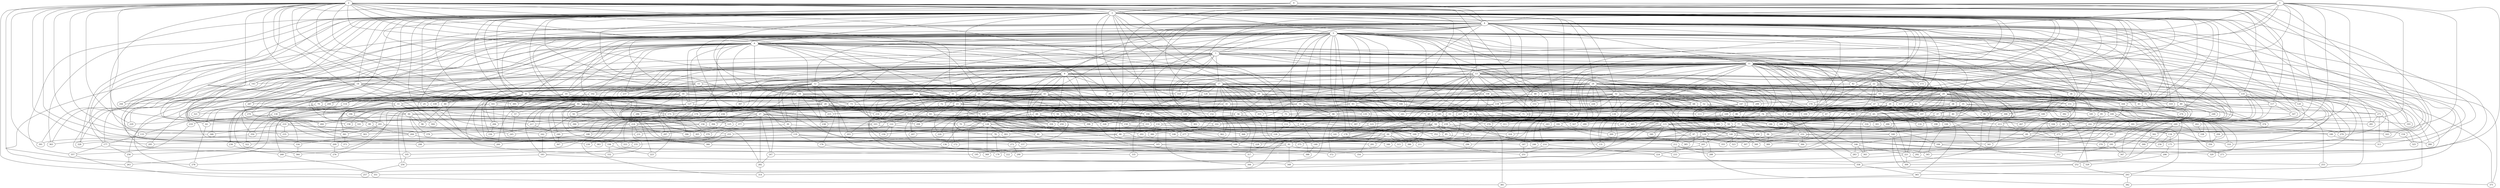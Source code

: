 strict graph "barabasi_albert_graph(400,3)" {
0;
1;
2;
3;
4;
5;
6;
7;
8;
9;
10;
11;
12;
13;
14;
15;
16;
17;
18;
19;
20;
21;
22;
23;
24;
25;
26;
27;
28;
29;
30;
31;
32;
33;
34;
35;
36;
37;
38;
39;
40;
41;
42;
43;
44;
45;
46;
47;
48;
49;
50;
51;
52;
53;
54;
55;
56;
57;
58;
59;
60;
61;
62;
63;
64;
65;
66;
67;
68;
69;
70;
71;
72;
73;
74;
75;
76;
77;
78;
79;
80;
81;
82;
83;
84;
85;
86;
87;
88;
89;
90;
91;
92;
93;
94;
95;
96;
97;
98;
99;
100;
101;
102;
103;
104;
105;
106;
107;
108;
109;
110;
111;
112;
113;
114;
115;
116;
117;
118;
119;
120;
121;
122;
123;
124;
125;
126;
127;
128;
129;
130;
131;
132;
133;
134;
135;
136;
137;
138;
139;
140;
141;
142;
143;
144;
145;
146;
147;
148;
149;
150;
151;
152;
153;
154;
155;
156;
157;
158;
159;
160;
161;
162;
163;
164;
165;
166;
167;
168;
169;
170;
171;
172;
173;
174;
175;
176;
177;
178;
179;
180;
181;
182;
183;
184;
185;
186;
187;
188;
189;
190;
191;
192;
193;
194;
195;
196;
197;
198;
199;
200;
201;
202;
203;
204;
205;
206;
207;
208;
209;
210;
211;
212;
213;
214;
215;
216;
217;
218;
219;
220;
221;
222;
223;
224;
225;
226;
227;
228;
229;
230;
231;
232;
233;
234;
235;
236;
237;
238;
239;
240;
241;
242;
243;
244;
245;
246;
247;
248;
249;
250;
251;
252;
253;
254;
255;
256;
257;
258;
259;
260;
261;
262;
263;
264;
265;
266;
267;
268;
269;
270;
271;
272;
273;
274;
275;
276;
277;
278;
279;
280;
281;
282;
283;
284;
285;
286;
287;
288;
289;
290;
291;
292;
293;
294;
295;
296;
297;
298;
299;
300;
301;
302;
303;
304;
305;
306;
307;
308;
309;
310;
311;
312;
313;
314;
315;
316;
317;
318;
319;
320;
321;
322;
323;
324;
325;
326;
327;
328;
329;
330;
331;
332;
333;
334;
335;
336;
337;
338;
339;
340;
341;
342;
343;
344;
345;
346;
347;
348;
349;
350;
351;
352;
353;
354;
355;
356;
357;
358;
359;
360;
361;
362;
363;
364;
365;
366;
367;
368;
369;
370;
371;
372;
373;
374;
375;
376;
377;
378;
379;
380;
381;
382;
383;
384;
385;
386;
387;
388;
389;
390;
391;
392;
393;
394;
395;
396;
397;
398;
399;
0 -- 193  [is_available=True, prob="0.637043552621"];
0 -- 3  [is_available=True, prob="0.620232517893"];
0 -- 4  [is_available=True, prob="0.97216058716"];
0 -- 111  [is_available=True, prob="0.414771908234"];
0 -- 244  [is_available=True, prob="0.434048444894"];
0 -- 117  [is_available=True, prob="0.209521007"];
1 -- 3  [is_available=True, prob="0.198641254469"];
1 -- 292  [is_available=True, prob="0.253811414729"];
1 -- 262  [is_available=True, prob="1.0"];
1 -- 71  [is_available=True, prob="1.0"];
1 -- 104  [is_available=True, prob="0.626425831152"];
1 -- 138  [is_available=True, prob="0.0765341046645"];
1 -- 13  [is_available=True, prob="0.639820486758"];
1 -- 142  [is_available=True, prob="0.271637389114"];
1 -- 80  [is_available=True, prob="0.966939598737"];
1 -- 242  [is_available=True, prob="1.0"];
1 -- 147  [is_available=True, prob="1.0"];
1 -- 334  [is_available=True, prob="0.619455030482"];
1 -- 250  [is_available=True, prob="1.0"];
1 -- 91  [is_available=True, prob="0.530956213936"];
1 -- 124  [is_available=True, prob="1.0"];
1 -- 29  [is_available=True, prob="0.432924150558"];
2 -- 257  [is_available=True, prob="1.0"];
2 -- 3  [is_available=True, prob="0.165077748522"];
2 -- 4  [is_available=True, prob="1.0"];
2 -- 5  [is_available=True, prob="0.899830460696"];
2 -- 263  [is_available=True, prob="0.226571993734"];
2 -- 265  [is_available=True, prob="0.902635908128"];
2 -- 12  [is_available=True, prob="0.339408412206"];
2 -- 14  [is_available=True, prob="0.514167570892"];
2 -- 15  [is_available=True, prob="0.343717995378"];
2 -- 21  [is_available=True, prob="0.594193007562"];
2 -- 23  [is_available=True, prob="0.459640915849"];
2 -- 153  [is_available=True, prob="1.0"];
2 -- 154  [is_available=True, prob="0.365707528695"];
2 -- 27  [is_available=True, prob="0.126427337649"];
2 -- 156  [is_available=True, prob="0.810727279543"];
2 -- 158  [is_available=True, prob="0.221081499975"];
2 -- 31  [is_available=True, prob="0.215558779003"];
2 -- 33  [is_available=True, prob="0.671275094502"];
2 -- 295  [is_available=True, prob="0.525609707264"];
2 -- 41  [is_available=True, prob="1.0"];
2 -- 391  [is_available=True, prob="1.0"];
2 -- 44  [is_available=True, prob="0.497031896886"];
2 -- 303  [is_available=True, prob="0.0846755646489"];
2 -- 194  [is_available=True, prob="0.735037948808"];
2 -- 75  [is_available=True, prob="1.0"];
2 -- 209  [is_available=True, prob="0.97921878688"];
2 -- 83  [is_available=True, prob="0.493373084153"];
2 -- 399  [is_available=True, prob="0.894354295373"];
2 -- 348  [is_available=True, prob="1.0"];
2 -- 229  [is_available=True, prob="0.99281777807"];
2 -- 102  [is_available=True, prob="0.78020651049"];
2 -- 235  [is_available=True, prob="0.991378963266"];
2 -- 110  [is_available=True, prob="1.0"];
2 -- 241  [is_available=True, prob="1.0"];
2 -- 120  [is_available=True, prob="1.0"];
3 -- 4  [is_available=True, prob="0.807857359241"];
3 -- 5  [is_available=True, prob="0.428300709633"];
3 -- 6  [is_available=True, prob="0.143843485509"];
3 -- 8  [is_available=True, prob="1.0"];
3 -- 11  [is_available=True, prob="0.659935547356"];
3 -- 13  [is_available=True, prob="0.314655378563"];
3 -- 14  [is_available=True, prob="1.0"];
3 -- 15  [is_available=True, prob="0.217179687434"];
3 -- 152  [is_available=True, prob="0.868505033635"];
3 -- 18  [is_available=True, prob="1.0"];
3 -- 20  [is_available=True, prob="0.595099349893"];
3 -- 22  [is_available=True, prob="0.920312954511"];
3 -- 151  [is_available=True, prob="0.365671479296"];
3 -- 24  [is_available=True, prob="1.0"];
3 -- 260  [is_available=True, prob="1.0"];
3 -- 27  [is_available=True, prob="0.951978271904"];
3 -- 32  [is_available=True, prob="0.598812190986"];
3 -- 34  [is_available=True, prob="0.203533292351"];
3 -- 39  [is_available=True, prob="1.0"];
3 -- 42  [is_available=True, prob="0.583978973057"];
3 -- 43  [is_available=True, prob="0.441428233782"];
3 -- 306  [is_available=True, prob="0.411339160225"];
3 -- 177  [is_available=True, prob="0.670595477737"];
3 -- 50  [is_available=True, prob="0.0233787306029"];
3 -- 181  [is_available=True, prob="0.208507374511"];
3 -- 244  [is_available=True, prob="0.723406277533"];
3 -- 187  [is_available=True, prob="0.608517043547"];
3 -- 321  [is_available=True, prob="0.727751605323"];
3 -- 322  [is_available=True, prob="1.0"];
3 -- 195  [is_available=True, prob="0.197182470889"];
3 -- 196  [is_available=True, prob="0.39269725308"];
3 -- 325  [is_available=True, prob="0.214126416132"];
3 -- 71  [is_available=True, prob="0.848751239022"];
3 -- 328  [is_available=True, prob="1.0"];
3 -- 74  [is_available=True, prob="1.0"];
3 -- 76  [is_available=True, prob="1.0"];
3 -- 337  [is_available=True, prob="0.87021496339"];
3 -- 210  [is_available=True, prob="0.452868832285"];
3 -- 84  [is_available=True, prob="0.350951789303"];
3 -- 86  [is_available=True, prob="0.727699255588"];
3 -- 271  [is_available=True, prob="0.31973571831"];
3 -- 395  [is_available=True, prob="0.615463297106"];
3 -- 95  [is_available=True, prob="0.448454683317"];
3 -- 357  [is_available=True, prob="0.844891596411"];
3 -- 362  [is_available=True, prob="0.524257542814"];
3 -- 363  [is_available=True, prob="0.412774537323"];
3 -- 364  [is_available=True, prob="0.73746292331"];
3 -- 366  [is_available=True, prob="0.422170383775"];
3 -- 370  [is_available=True, prob="0.369549363066"];
3 -- 116  [is_available=True, prob="0.828541283922"];
3 -- 119  [is_available=True, prob="0.211923738124"];
3 -- 121  [is_available=True, prob="0.514171152647"];
3 -- 170  [is_available=True, prob="1.0"];
3 -- 126  [is_available=True, prob="0.910807799643"];
4 -- 5  [is_available=True, prob="0.577190998976"];
4 -- 6  [is_available=True, prob="1.0"];
4 -- 7  [is_available=True, prob="0.243329993931"];
4 -- 8  [is_available=True, prob="0.575761403114"];
4 -- 9  [is_available=True, prob="0.361795567854"];
4 -- 11  [is_available=True, prob="0.92040814877"];
4 -- 12  [is_available=True, prob="0.461991859683"];
4 -- 269  [is_available=True, prob="0.548397999451"];
4 -- 143  [is_available=True, prob="0.713166535264"];
4 -- 273  [is_available=True, prob="0.759415118191"];
4 -- 148  [is_available=True, prob="0.940510504595"];
4 -- 22  [is_available=True, prob="0.229140780072"];
4 -- 162  [is_available=True, prob="0.772911503206"];
4 -- 163  [is_available=True, prob="0.644203465865"];
4 -- 164  [is_available=True, prob="0.248872555955"];
4 -- 37  [is_available=True, prob="0.398106291913"];
4 -- 38  [is_available=True, prob="1.0"];
4 -- 305  [is_available=True, prob="0.604548412348"];
4 -- 42  [is_available=True, prob="0.474548825655"];
4 -- 43  [is_available=True, prob="0.898309529339"];
4 -- 173  [is_available=True, prob="0.774490132275"];
4 -- 48  [is_available=True, prob="0.928414542172"];
4 -- 264  [is_available=True, prob="1.0"];
4 -- 306  [is_available=True, prob="0.884565512083"];
4 -- 55  [is_available=True, prob="0.664677662084"];
4 -- 313  [is_available=True, prob="0.419193221803"];
4 -- 63  [is_available=True, prob="0.929237758413"];
4 -- 64  [is_available=True, prob="0.739916474418"];
4 -- 324  [is_available=True, prob="0.245827431965"];
4 -- 76  [is_available=True, prob="0.505447874222"];
4 -- 77  [is_available=True, prob="0.48919321505"];
4 -- 81  [is_available=True, prob="1.0"];
4 -- 82  [is_available=True, prob="0.392376467406"];
4 -- 89  [is_available=True, prob="0.666266201664"];
4 -- 93  [is_available=True, prob="1.0"];
4 -- 108  [is_available=True, prob="0.841921874361"];
4 -- 210  [is_available=True, prob="0.478931101881"];
4 -- 113  [is_available=True, prob="0.579741794765"];
4 -- 247  [is_available=True, prob="0.818495629349"];
4 -- 120  [is_available=True, prob="1.0"];
4 -- 319  [is_available=True, prob="0.247253745595"];
5 -- 133  [is_available=True, prob="0.613643050806"];
5 -- 6  [is_available=True, prob="0.581001507383"];
5 -- 7  [is_available=True, prob="0.297472709838"];
5 -- 137  [is_available=True, prob="1.0"];
5 -- 10  [is_available=True, prob="0.369483118139"];
5 -- 397  [is_available=True, prob="0.190550850835"];
5 -- 270  [is_available=True, prob="0.51605898812"];
5 -- 143  [is_available=True, prob="0.166051073201"];
5 -- 16  [is_available=True, prob="1.0"];
5 -- 274  [is_available=True, prob="0.79649891612"];
5 -- 19  [is_available=True, prob="1.0"];
5 -- 20  [is_available=True, prob="1.0"];
5 -- 278  [is_available=True, prob="1.0"];
5 -- 280  [is_available=True, prob="1.0"];
5 -- 26  [is_available=True, prob="0.703901008265"];
5 -- 218  [is_available=True, prob="0.942357278855"];
5 -- 287  [is_available=True, prob="0.639241369309"];
5 -- 36  [is_available=True, prob="0.671613147096"];
5 -- 391  [is_available=True, prob="0.598673689082"];
5 -- 45  [is_available=True, prob="1.0"];
5 -- 178  [is_available=True, prob="1.0"];
5 -- 51  [is_available=True, prob="0.103444833577"];
5 -- 52  [is_available=True, prob="0.444381489822"];
5 -- 58  [is_available=True, prob="0.439168718236"];
5 -- 323  [is_available=True, prob="1.0"];
5 -- 69  [is_available=True, prob="0.103827576113"];
5 -- 328  [is_available=True, prob="1.0"];
5 -- 73  [is_available=True, prob="1.0"];
5 -- 74  [is_available=True, prob="0.489298146226"];
5 -- 85  [is_available=True, prob="0.321622472293"];
5 -- 90  [is_available=True, prob="0.272674718085"];
5 -- 347  [is_available=True, prob="0.20452527441"];
5 -- 98  [is_available=True, prob="1.0"];
5 -- 229  [is_available=True, prob="1.0"];
5 -- 358  [is_available=True, prob="0.88904506641"];
5 -- 359  [is_available=True, prob="0.742211677703"];
5 -- 360  [is_available=True, prob="0.844190942263"];
5 -- 105  [is_available=True, prob="1.0"];
5 -- 234  [is_available=True, prob="1.0"];
5 -- 363  [is_available=True, prob="0.24029537152"];
5 -- 110  [is_available=True, prob="1.0"];
5 -- 239  [is_available=True, prob="1.0"];
5 -- 241  [is_available=True, prob="1.0"];
5 -- 114  [is_available=True, prob="0.0396534623816"];
5 -- 371  [is_available=True, prob="0.884740568894"];
5 -- 372  [is_available=True, prob="0.189270360505"];
5 -- 117  [is_available=True, prob="0.878312067225"];
5 -- 122  [is_available=True, prob="0.624394578481"];
5 -- 253  [is_available=True, prob="0.716034812287"];
6 -- 7  [is_available=True, prob="0.649694141237"];
6 -- 8  [is_available=True, prob="1.0"];
6 -- 9  [is_available=True, prob="0.579112566133"];
6 -- 10  [is_available=True, prob="0.905082113106"];
6 -- 18  [is_available=True, prob="1.0"];
6 -- 387  [is_available=True, prob="0.24237210643"];
6 -- 174  [is_available=True, prob="1.0"];
6 -- 26  [is_available=True, prob="0.786383986436"];
6 -- 286  [is_available=True, prob="1.0"];
6 -- 39  [is_available=True, prob="0.519204242324"];
6 -- 170  [is_available=True, prob="1.0"];
6 -- 300  [is_available=True, prob="0.348087909279"];
6 -- 46  [is_available=True, prob="1.0"];
6 -- 49  [is_available=True, prob="0.862595277865"];
6 -- 60  [is_available=True, prob="0.146010431019"];
6 -- 62  [is_available=True, prob="1.0"];
6 -- 192  [is_available=True, prob="0.514484865978"];
6 -- 66  [is_available=True, prob="0.352132272938"];
6 -- 203  [is_available=True, prob="1.0"];
6 -- 339  [is_available=True, prob="0.314742085719"];
6 -- 84  [is_available=True, prob="0.255528603647"];
6 -- 219  [is_available=True, prob="0.0769398719751"];
6 -- 92  [is_available=True, prob="0.492822121703"];
6 -- 361  [is_available=True, prob="0.919075106506"];
6 -- 237  [is_available=True, prob="1.0"];
6 -- 376  [is_available=True, prob="0.636883904495"];
6 -- 42  [is_available=True, prob="0.382861645307"];
6 -- 127  [is_available=True, prob="0.415458638147"];
7 -- 9  [is_available=True, prob="0.361718386023"];
7 -- 10  [is_available=True, prob="0.825456201871"];
7 -- 11  [is_available=True, prob="0.218798322151"];
7 -- 12  [is_available=True, prob="0.118598811648"];
7 -- 17  [is_available=True, prob="0.567422064433"];
7 -- 19  [is_available=True, prob="0.828286438811"];
7 -- 32  [is_available=True, prob="0.538023765938"];
7 -- 167  [is_available=True, prob="0.443926381939"];
7 -- 48  [is_available=True, prob="1.0"];
7 -- 55  [is_available=True, prob="1.0"];
7 -- 61  [is_available=True, prob="1.0"];
7 -- 67  [is_available=True, prob="0.179472022862"];
7 -- 69  [is_available=True, prob="1.0"];
7 -- 333  [is_available=True, prob="0.0713203896514"];
7 -- 79  [is_available=True, prob="0.201584598163"];
7 -- 351  [is_available=True, prob="0.520712085654"];
7 -- 368  [is_available=True, prob="1.0"];
7 -- 242  [is_available=True, prob="0.248437295685"];
7 -- 377  [is_available=True, prob="0.789417793796"];
8 -- 289  [is_available=True, prob="0.323851684245"];
8 -- 168  [is_available=True, prob="0.260432528506"];
8 -- 73  [is_available=True, prob="0.78636225514"];
8 -- 339  [is_available=True, prob="0.647702957973"];
8 -- 114  [is_available=True, prob="0.513113950889"];
8 -- 99  [is_available=True, prob="0.299920155974"];
8 -- 276  [is_available=True, prob="0.334250790096"];
8 -- 60  [is_available=True, prob="1.0"];
8 -- 94  [is_available=True, prob="0.120747168821"];
9 -- 107  [is_available=True, prob="0.0222658121159"];
9 -- 49  [is_available=True, prob="0.752118716194"];
9 -- 326  [is_available=True, prob="0.0262983953207"];
9 -- 43  [is_available=True, prob="1.0"];
9 -- 172  [is_available=True, prob="0.250744468828"];
9 -- 143  [is_available=True, prob="0.87573393419"];
9 -- 304  [is_available=True, prob="0.356946053194"];
9 -- 17  [is_available=True, prob="0.256527363928"];
9 -- 146  [is_available=True, prob="0.244892412736"];
9 -- 121  [is_available=True, prob="1.0"];
9 -- 21  [is_available=True, prob="0.719959119799"];
9 -- 203  [is_available=True, prob="0.903980907586"];
9 -- 23  [is_available=True, prob="0.0864059874203"];
9 -- 56  [is_available=True, prob="0.841948738935"];
9 -- 68  [is_available=True, prob="0.768183511556"];
9 -- 228  [is_available=True, prob="0.0593326913877"];
9 -- 359  [is_available=True, prob="0.286489538294"];
9 -- 248  [is_available=True, prob="0.101002432929"];
10 -- 322  [is_available=True, prob="1.0"];
10 -- 166  [is_available=True, prob="0.0643566746723"];
10 -- 284  [is_available=True, prob="0.711090656486"];
10 -- 79  [is_available=True, prob="0.927748123625"];
10 -- 28  [is_available=True, prob="0.847832561453"];
11 -- 256  [is_available=True, prob="0.962001978946"];
11 -- 266  [is_available=True, prob="1.0"];
11 -- 139  [is_available=True, prob="1.0"];
11 -- 13  [is_available=True, prob="0.976020638654"];
11 -- 14  [is_available=True, prob="0.939818239516"];
11 -- 15  [is_available=True, prob="1.0"];
11 -- 16  [is_available=True, prob="0.903575549786"];
11 -- 145  [is_available=True, prob="1.0"];
11 -- 286  [is_available=True, prob="0.532441360152"];
11 -- 131  [is_available=True, prob="0.487783760625"];
11 -- 20  [is_available=True, prob="1.0"];
11 -- 22  [is_available=True, prob="0.513903399647"];
11 -- 279  [is_available=True, prob="0.696472095731"];
11 -- 24  [is_available=True, prob="1.0"];
11 -- 281  [is_available=True, prob="0.904293731624"];
11 -- 283  [is_available=True, prob="1.0"];
11 -- 29  [is_available=True, prob="0.205028351803"];
11 -- 30  [is_available=True, prob="1.0"];
11 -- 31  [is_available=True, prob="0.75104871215"];
11 -- 161  [is_available=True, prob="0.60435496147"];
11 -- 191  [is_available=True, prob="1.0"];
11 -- 36  [is_available=True, prob="0.296792637602"];
11 -- 38  [is_available=True, prob="0.0365865216683"];
11 -- 173  [is_available=True, prob="0.225154337465"];
11 -- 50  [is_available=True, prob="0.405386408959"];
11 -- 307  [is_available=True, prob="0.636110602603"];
11 -- 180  [is_available=True, prob="0.654534615391"];
11 -- 53  [is_available=True, prob="0.542683036159"];
11 -- 182  [is_available=True, prob="1.0"];
11 -- 185  [is_available=True, prob="0.159053461853"];
11 -- 58  [is_available=True, prob="1.0"];
11 -- 315  [is_available=True, prob="0.388625465401"];
11 -- 61  [is_available=True, prob="1.0"];
11 -- 63  [is_available=True, prob="0.223592672698"];
11 -- 192  [is_available=True, prob="0.41687215244"];
11 -- 193  [is_available=True, prob="0.301155476375"];
11 -- 199  [is_available=True, prob="0.797884550051"];
11 -- 200  [is_available=True, prob="0.285360408831"];
11 -- 212  [is_available=True, prob="0.654865893654"];
11 -- 301  [is_available=True, prob="0.8609844797"];
11 -- 214  [is_available=True, prob="0.32823777081"];
11 -- 343  [is_available=True, prob="1.0"];
11 -- 89  [is_available=True, prob="0.589380754883"];
11 -- 280  [is_available=True, prob="0.692834455276"];
11 -- 223  [is_available=True, prob="0.813265542432"];
11 -- 227  [is_available=True, prob="0.506929280549"];
11 -- 294  [is_available=True, prob="0.539313935655"];
11 -- 103  [is_available=True, prob="0.240833099225"];
11 -- 231  [is_available=True, prob="1.0"];
11 -- 109  [is_available=True, prob="0.453989483002"];
11 -- 110  [is_available=True, prob="1.0"];
11 -- 189  [is_available=True, prob="0.0079514266006"];
11 -- 112  [is_available=True, prob="0.130843636773"];
11 -- 319  [is_available=True, prob="1.0"];
11 -- 371  [is_available=True, prob="0.839684618165"];
11 -- 246  [is_available=True, prob="1.0"];
11 -- 123  [is_available=True, prob="0.107218047306"];
12 -- 133  [is_available=True, prob="0.181486695211"];
12 -- 393  [is_available=True, prob="1.0"];
12 -- 396  [is_available=True, prob="0.344765839082"];
12 -- 147  [is_available=True, prob="0.577911144111"];
12 -- 29  [is_available=True, prob="1.0"];
12 -- 30  [is_available=True, prob="0.997982870795"];
12 -- 31  [is_available=True, prob="0.323951820342"];
12 -- 160  [is_available=True, prob="0.438825460824"];
12 -- 33  [is_available=True, prob="0.0992353206557"];
12 -- 348  [is_available=True, prob="0.822329904633"];
12 -- 49  [is_available=True, prob="0.026773824602"];
12 -- 52  [is_available=True, prob="0.0703765656431"];
12 -- 190  [is_available=True, prob="1.0"];
12 -- 199  [is_available=True, prob="0.98025682547"];
12 -- 76  [is_available=True, prob="1.0"];
12 -- 334  [is_available=True, prob="0.451443323754"];
12 -- 208  [is_available=True, prob="0.725612868558"];
12 -- 215  [is_available=True, prob="0.341279425249"];
12 -- 92  [is_available=True, prob="1.0"];
12 -- 222  [is_available=True, prob="0.239105815796"];
12 -- 223  [is_available=True, prob="0.33003150104"];
12 -- 99  [is_available=True, prob="0.67430845053"];
12 -- 239  [is_available=True, prob="0.104987917058"];
12 -- 62  [is_available=True, prob="0.120076074015"];
12 -- 379  [is_available=True, prob="0.708117472831"];
13 -- 137  [is_available=True, prob="0.883003418679"];
13 -- 141  [is_available=True, prob="0.551267106387"];
13 -- 145  [is_available=True, prob="0.494656352353"];
13 -- 148  [is_available=True, prob="0.549897435099"];
13 -- 149  [is_available=True, prob="1.0"];
13 -- 24  [is_available=True, prob="0.641115978271"];
13 -- 35  [is_available=True, prob="1.0"];
13 -- 166  [is_available=True, prob="0.682261975995"];
13 -- 169  [is_available=True, prob="0.202733107863"];
13 -- 300  [is_available=True, prob="0.67684772915"];
13 -- 173  [is_available=True, prob="1.0"];
13 -- 185  [is_available=True, prob="0.920215409271"];
13 -- 186  [is_available=True, prob="0.309340983904"];
13 -- 59  [is_available=True, prob="0.534930351831"];
13 -- 60  [is_available=True, prob="0.786870592933"];
13 -- 318  [is_available=True, prob="0.137328460303"];
13 -- 88  [is_available=True, prob="0.988669160371"];
13 -- 101  [is_available=True, prob="1.0"];
13 -- 17  [is_available=True, prob="0.336716056292"];
13 -- 113  [is_available=True, prob="0.643621868788"];
13 -- 127  [is_available=True, prob="0.670825528836"];
14 -- 295  [is_available=True, prob="0.0850978730578"];
14 -- 298  [is_available=True, prob="1.0"];
14 -- 44  [is_available=True, prob="0.377235369845"];
14 -- 270  [is_available=True, prob="0.447186246914"];
14 -- 16  [is_available=True, prob="0.842041781306"];
14 -- 25  [is_available=True, prob="0.14191414933"];
14 -- 318  [is_available=True, prob="0.214856980813"];
14 -- 287  [is_available=True, prob="1.0"];
15 -- 321  [is_available=True, prob="0.508495301622"];
15 -- 296  [is_available=True, prob="0.00623435849221"];
15 -- 108  [is_available=True, prob="1.0"];
15 -- 237  [is_available=True, prob="0.438628244593"];
15 -- 56  [is_available=True, prob="1.0"];
16 -- 33  [is_available=True, prob="1.0"];
16 -- 130  [is_available=True, prob="0.72831820216"];
16 -- 68  [is_available=True, prob="0.918153722467"];
16 -- 324  [is_available=True, prob="0.722355061452"];
16 -- 297  [is_available=True, prob="0.373418144887"];
16 -- 394  [is_available=True, prob="0.967692063059"];
16 -- 44  [is_available=True, prob="0.762499877409"];
16 -- 373  [is_available=True, prob="1.0"];
16 -- 54  [is_available=True, prob="0.62554795951"];
16 -- 88  [is_available=True, prob="0.440262308824"];
16 -- 57  [is_available=True, prob="0.595806098411"];
16 -- 315  [is_available=True, prob="0.569276011097"];
16 -- 127  [is_available=True, prob="0.364038727387"];
17 -- 388  [is_available=True, prob="0.476861005089"];
17 -- 18  [is_available=True, prob="0.219310515631"];
17 -- 19  [is_available=True, prob="0.301097554366"];
17 -- 21  [is_available=True, prob="0.264535920681"];
17 -- 152  [is_available=True, prob="0.251591103124"];
17 -- 155  [is_available=True, prob="0.16097476723"];
17 -- 32  [is_available=True, prob="0.329499111121"];
17 -- 34  [is_available=True, prob="1.0"];
17 -- 283  [is_available=True, prob="1.0"];
17 -- 168  [is_available=True, prob="0.7644655842"];
17 -- 41  [is_available=True, prob="0.334499646814"];
17 -- 45  [is_available=True, prob="0.170813908893"];
17 -- 46  [is_available=True, prob="1.0"];
17 -- 52  [is_available=True, prob="1.0"];
17 -- 181  [is_available=True, prob="0.752590911921"];
17 -- 316  [is_available=True, prob="1.0"];
17 -- 317  [is_available=True, prob="0.0235774789078"];
17 -- 318  [is_available=True, prob="0.97623748647"];
17 -- 192  [is_available=True, prob="0.69700952713"];
17 -- 65  [is_available=True, prob="1.0"];
17 -- 354  [is_available=True, prob="0.304333401619"];
17 -- 207  [is_available=True, prob="0.053740145118"];
17 -- 336  [is_available=True, prob="0.497849675942"];
17 -- 353  [is_available=True, prob="1.0"];
17 -- 98  [is_available=True, prob="0.0809249694551"];
17 -- 355  [is_available=True, prob="1.0"];
17 -- 236  [is_available=True, prob="0.928333614856"];
17 -- 114  [is_available=True, prob="0.163080154471"];
17 -- 375  [is_available=True, prob="0.348191082552"];
17 -- 121  [is_available=True, prob="0.56037898837"];
17 -- 124  [is_available=True, prob="0.290129508695"];
18 -- 73  [is_available=True, prob="0.0150018437271"];
18 -- 330  [is_available=True, prob="0.500711496097"];
18 -- 395  [is_available=True, prob="0.658270919318"];
18 -- 238  [is_available=True, prob="0.787950311186"];
18 -- 119  [is_available=True, prob="1.0"];
18 -- 25  [is_available=True, prob="1.0"];
18 -- 28  [is_available=True, prob="0.514979144073"];
18 -- 190  [is_available=True, prob="0.856259009153"];
19 -- 83  [is_available=True, prob="0.71798039648"];
19 -- 299  [is_available=True, prob="1.0"];
19 -- 260  [is_available=True, prob="0.206501378986"];
19 -- 70  [is_available=True, prob="1.0"];
19 -- 169  [is_available=True, prob="0.0370033408819"];
19 -- 171  [is_available=True, prob="0.455390586876"];
19 -- 238  [is_available=True, prob="0.658446410147"];
19 -- 51  [is_available=True, prob="0.540577826467"];
19 -- 150  [is_available=True, prob="0.624616689154"];
19 -- 23  [is_available=True, prob="0.752010158625"];
19 -- 57  [is_available=True, prob="0.434748862881"];
19 -- 255  [is_available=True, prob="0.772122196222"];
19 -- 361  [is_available=True, prob="0.257713945643"];
19 -- 215  [is_available=True, prob="0.218157168533"];
19 -- 165  [is_available=True, prob="0.845392608547"];
20 -- 225  [is_available=True, prob="0.592290631857"];
20 -- 258  [is_available=True, prob="1.0"];
20 -- 102  [is_available=True, prob="1.0"];
20 -- 40  [is_available=True, prob="0.682187715146"];
20 -- 140  [is_available=True, prob="0.891905020803"];
20 -- 333  [is_available=True, prob="1.0"];
20 -- 272  [is_available=True, prob="0.586960690011"];
20 -- 392  [is_available=True, prob="1.0"];
20 -- 107  [is_available=True, prob="0.813174311547"];
20 -- 86  [is_available=True, prob="0.270959988221"];
20 -- 262  [is_available=True, prob="0.254831765367"];
20 -- 249  [is_available=True, prob="0.787228731469"];
20 -- 90  [is_available=True, prob="0.487119110158"];
21 -- 128  [is_available=True, prob="1.0"];
21 -- 161  [is_available=True, prob="0.115943533988"];
21 -- 132  [is_available=True, prob="1.0"];
21 -- 37  [is_available=True, prob="0.396066681979"];
21 -- 72  [is_available=True, prob="0.621484227649"];
21 -- 183  [is_available=True, prob="0.144630724265"];
21 -- 93  [is_available=True, prob="1.0"];
21 -- 222  [is_available=True, prob="0.697249371536"];
21 -- 159  [is_available=True, prob="1.0"];
22 -- 237  [is_available=True, prob="1.0"];
22 -- 35  [is_available=True, prob="0.985671462262"];
22 -- 365  [is_available=True, prob="0.348027625864"];
22 -- 330  [is_available=True, prob="0.848956517063"];
22 -- 387  [is_available=True, prob="1.0"];
22 -- 109  [is_available=True, prob="0.63313991902"];
22 -- 206  [is_available=True, prob="0.681325228777"];
22 -- 47  [is_available=True, prob="0.261707384117"];
22 -- 48  [is_available=True, prob="0.147825219571"];
22 -- 155  [is_available=True, prob="0.939036692792"];
22 -- 85  [is_available=True, prob="1.0"];
22 -- 118  [is_available=True, prob="1.0"];
22 -- 55  [is_available=True, prob="0.238849141608"];
22 -- 95  [is_available=True, prob="0.89658202306"];
22 -- 63  [is_available=True, prob="1.0"];
23 -- 134  [is_available=True, prob="0.374325625801"];
23 -- 138  [is_available=True, prob="1.0"];
23 -- 83  [is_available=True, prob="0.684270045561"];
23 -- 290  [is_available=True, prob="0.695367524471"];
23 -- 277  [is_available=True, prob="0.328982112129"];
23 -- 27  [is_available=True, prob="0.196865023366"];
23 -- 220  [is_available=True, prob="0.773432505053"];
23 -- 394  [is_available=True, prob="0.57615310323"];
24 -- 320  [is_available=True, prob="1.0"];
24 -- 135  [is_available=True, prob="1.0"];
24 -- 147  [is_available=True, prob="0.747821298517"];
24 -- 150  [is_available=True, prob="0.102590978248"];
24 -- 151  [is_available=True, prob="1.0"];
24 -- 25  [is_available=True, prob="0.302115699629"];
24 -- 26  [is_available=True, prob="0.197040011354"];
24 -- 28  [is_available=True, prob="0.709908539763"];
24 -- 285  [is_available=True, prob="0.366114719149"];
24 -- 161  [is_available=True, prob="0.312976622846"];
24 -- 163  [is_available=True, prob="0.574687827092"];
24 -- 36  [is_available=True, prob="0.358501739032"];
24 -- 39  [is_available=True, prob="0.719140463105"];
24 -- 40  [is_available=True, prob="0.280885931141"];
24 -- 299  [is_available=True, prob="1.0"];
24 -- 47  [is_available=True, prob="1.0"];
24 -- 56  [is_available=True, prob="0.293462368222"];
24 -- 61  [is_available=True, prob="0.915730920416"];
24 -- 191  [is_available=True, prob="1.0"];
24 -- 279  [is_available=True, prob="0.778431043629"];
24 -- 67  [is_available=True, prob="1.0"];
24 -- 327  [is_available=True, prob="0.650794696704"];
24 -- 332  [is_available=True, prob="0.958273699213"];
24 -- 78  [is_available=True, prob="0.952409005936"];
24 -- 79  [is_available=True, prob="0.151392230046"];
24 -- 139  [is_available=True, prob="0.899839504836"];
24 -- 87  [is_available=True, prob="0.926732230325"];
24 -- 216  [is_available=True, prob="0.699473538956"];
24 -- 164  [is_available=True, prob="0.635641240426"];
24 -- 93  [is_available=True, prob="0.860298044579"];
24 -- 226  [is_available=True, prob="0.574076612389"];
24 -- 109  [is_available=True, prob="0.173359640134"];
24 -- 243  [is_available=True, prob="0.44068239265"];
24 -- 248  [is_available=True, prob="0.0901611914256"];
24 -- 124  [is_available=True, prob="0.193872278281"];
24 -- 125  [is_available=True, prob="0.465457878918"];
25 -- 390  [is_available=True, prob="0.945368855358"];
26 -- 41  [is_available=True, prob="1.0"];
26 -- 287  [is_available=True, prob="0.297624604374"];
26 -- 376  [is_available=True, prob="0.545187537686"];
26 -- 311  [is_available=True, prob="0.610562810338"];
26 -- 59  [is_available=True, prob="0.988528821941"];
26 -- 197  [is_available=True, prob="1.0"];
27 -- 97  [is_available=True, prob="0.41122787407"];
27 -- 277  [is_available=True, prob="0.835875586905"];
27 -- 101  [is_available=True, prob="0.690633488104"];
27 -- 129  [is_available=True, prob="0.944520294986"];
27 -- 231  [is_available=True, prob="0.745381695297"];
27 -- 77  [is_available=True, prob="1.0"];
27 -- 158  [is_available=True, prob="0.55075558539"];
27 -- 239  [is_available=True, prob="0.203848812203"];
27 -- 112  [is_available=True, prob="0.185896568229"];
27 -- 30  [is_available=True, prob="0.809105945465"];
27 -- 217  [is_available=True, prob="0.0411741459797"];
27 -- 282  [is_available=True, prob="0.996127042557"];
27 -- 156  [is_available=True, prob="0.308663760216"];
27 -- 62  [is_available=True, prob="0.919511575777"];
27 -- 247  [is_available=True, prob="1.0"];
28 -- 160  [is_available=True, prob="0.357848275045"];
28 -- 130  [is_available=True, prob="0.66260740942"];
28 -- 329  [is_available=True, prob="1.0"];
28 -- 176  [is_available=True, prob="0.229502372839"];
28 -- 216  [is_available=True, prob="1.0"];
28 -- 50  [is_available=True, prob="1.0"];
28 -- 57  [is_available=True, prob="0.10376753193"];
28 -- 58  [is_available=True, prob="0.486204648752"];
28 -- 346  [is_available=True, prob="1.0"];
28 -- 254  [is_available=True, prob="1.0"];
29 -- 386  [is_available=True, prob="1.0"];
29 -- 251  [is_available=True, prob="0.291154369875"];
29 -- 100  [is_available=True, prob="0.604089992021"];
29 -- 310  [is_available=True, prob="0.283522597607"];
29 -- 65  [is_available=True, prob="1.0"];
29 -- 72  [is_available=True, prob="0.695980660204"];
29 -- 45  [is_available=True, prob="0.00373973117443"];
29 -- 47  [is_available=True, prob="1.0"];
29 -- 274  [is_available=True, prob="1.0"];
29 -- 54  [is_available=True, prob="1.0"];
29 -- 374  [is_available=True, prob="1.0"];
29 -- 187  [is_available=True, prob="1.0"];
30 -- 78  [is_available=True, prob="0.01971875418"];
30 -- 305  [is_available=True, prob="0.59437100433"];
30 -- 119  [is_available=True, prob="0.240999444807"];
31 -- 256  [is_available=True, prob="0.833854735077"];
31 -- 196  [is_available=True, prob="0.407065787384"];
31 -- 38  [is_available=True, prob="1.0"];
31 -- 170  [is_available=True, prob="0.687935703638"];
31 -- 209  [is_available=True, prob="1.0"];
31 -- 115  [is_available=True, prob="0.26110391517"];
31 -- 216  [is_available=True, prob="0.526732004774"];
31 -- 157  [is_available=True, prob="0.440828031899"];
32 -- 34  [is_available=True, prob="0.664454109417"];
32 -- 68  [is_available=True, prob="0.0552751511867"];
32 -- 40  [is_available=True, prob="0.976475233886"];
32 -- 233  [is_available=True, prob="0.430657208984"];
32 -- 226  [is_available=True, prob="0.832816708345"];
32 -- 271  [is_available=True, prob="1.0"];
32 -- 164  [is_available=True, prob="0.702812821628"];
32 -- 35  [is_available=True, prob="0.434604425334"];
32 -- 53  [is_available=True, prob="1.0"];
32 -- 118  [is_available=True, prob="0.535876216875"];
32 -- 87  [is_available=True, prob="0.824124512962"];
32 -- 153  [is_available=True, prob="0.757237011751"];
32 -- 89  [is_available=True, prob="1.0"];
32 -- 218  [is_available=True, prob="0.664692493151"];
33 -- 96  [is_available=True, prob="0.284872015362"];
33 -- 304  [is_available=True, prob="1.0"];
33 -- 263  [is_available=True, prob="1.0"];
33 -- 204  [is_available=True, prob="0.425710239747"];
33 -- 92  [is_available=True, prob="0.200064334539"];
34 -- 71  [is_available=True, prob="0.560756787504"];
34 -- 74  [is_available=True, prob="0.801218788788"];
34 -- 267  [is_available=True, prob="0.676403949469"];
34 -- 370  [is_available=True, prob="1.0"];
34 -- 131  [is_available=True, prob="0.812007189859"];
34 -- 182  [is_available=True, prob="1.0"];
35 -- 65  [is_available=True, prob="0.536894543362"];
35 -- 37  [is_available=True, prob="0.339774358301"];
35 -- 392  [is_available=True, prob="0.472109298329"];
35 -- 105  [is_available=True, prob="1.0"];
35 -- 106  [is_available=True, prob="0.79251349547"];
35 -- 107  [is_available=True, prob="0.0527885898806"];
35 -- 144  [is_available=True, prob="0.211274717142"];
35 -- 320  [is_available=True, prob="0.714925634161"];
35 -- 330  [is_available=True, prob="1.0"];
36 -- 392  [is_available=True, prob="0.338549216618"];
37 -- 138  [is_available=True, prob="0.83692329454"];
37 -- 154  [is_available=True, prob="0.925422975615"];
37 -- 316  [is_available=True, prob="0.116875725311"];
38 -- 100  [is_available=True, prob="0.418115832326"];
38 -- 197  [is_available=True, prob="0.317954149467"];
38 -- 294  [is_available=True, prob="0.272309570459"];
38 -- 75  [is_available=True, prob="1.0"];
38 -- 300  [is_available=True, prob="1.0"];
38 -- 188  [is_available=True, prob="0.233657660679"];
39 -- 82  [is_available=True, prob="0.360205771277"];
40 -- 198  [is_available=True, prob="1.0"];
40 -- 398  [is_available=True, prob="0.0612869644398"];
40 -- 80  [is_available=True, prob="0.705591686"];
40 -- 186  [is_available=True, prob="0.322392225742"];
41 -- 362  [is_available=True, prob="0.897829083648"];
41 -- 46  [is_available=True, prob="0.465204487039"];
41 -- 215  [is_available=True, prob="0.0919762560332"];
41 -- 152  [is_available=True, prob="0.133876724282"];
42 -- 200  [is_available=True, prob="0.682068919735"];
42 -- 108  [is_available=True, prob="0.722553644727"];
42 -- 337  [is_available=True, prob="0.718586572551"];
42 -- 341  [is_available=True, prob="0.760544570199"];
43 -- 66  [is_available=True, prob="0.54449123237"];
43 -- 72  [is_available=True, prob="0.29984833188"];
43 -- 339  [is_available=True, prob="1.0"];
43 -- 395  [is_available=True, prob="0.221341406924"];
43 -- 140  [is_available=True, prob="0.815401520797"];
43 -- 301  [is_available=True, prob="0.131054115022"];
43 -- 78  [is_available=True, prob="0.148437305927"];
43 -- 368  [is_available=True, prob="0.651002763778"];
43 -- 82  [is_available=True, prob="1.0"];
43 -- 259  [is_available=True, prob="0.295512168396"];
43 -- 174  [is_available=True, prob="0.309301845523"];
43 -- 86  [is_available=True, prob="0.0805629565615"];
43 -- 217  [is_available=True, prob="0.372270235517"];
43 -- 132  [is_available=True, prob="0.635852230661"];
43 -- 156  [is_available=True, prob="0.458180565947"];
43 -- 338  [is_available=True, prob="0.524076018535"];
43 -- 350  [is_available=True, prob="0.499157006154"];
44 -- 240  [is_available=True, prob="0.0937237584787"];
44 -- 139  [is_available=True, prob="0.0174662770181"];
44 -- 196  [is_available=True, prob="1.0"];
44 -- 101  [is_available=True, prob="0.561991109972"];
44 -- 135  [is_available=True, prob="0.958175735935"];
44 -- 136  [is_available=True, prob="0.872958637628"];
44 -- 201  [is_available=True, prob="0.595573936342"];
44 -- 75  [is_available=True, prob="0.00799161256231"];
44 -- 305  [is_available=True, prob="1.0"];
44 -- 367  [is_available=True, prob="0.864180139131"];
44 -- 113  [is_available=True, prob="0.94569914839"];
44 -- 264  [is_available=True, prob="1.0"];
44 -- 171  [is_available=True, prob="1.0"];
44 -- 336  [is_available=True, prob="1.0"];
44 -- 87  [is_available=True, prob="0.919759216877"];
44 -- 327  [is_available=True, prob="0.702953194069"];
44 -- 167  [is_available=True, prob="1.0"];
44 -- 126  [is_available=True, prob="0.549143769002"];
45 -- 347  [is_available=True, prob="1.0"];
46 -- 128  [is_available=True, prob="0.614946312238"];
46 -- 257  [is_available=True, prob="0.618758300657"];
46 -- 258  [is_available=True, prob="0.165258659948"];
46 -- 132  [is_available=True, prob="0.0645750735768"];
46 -- 374  [is_available=True, prob="1.0"];
46 -- 238  [is_available=True, prob="0.653806555068"];
46 -- 144  [is_available=True, prob="0.812208078224"];
46 -- 242  [is_available=True, prob="0.238600439017"];
46 -- 308  [is_available=True, prob="1.0"];
46 -- 214  [is_available=True, prob="0.231187373104"];
46 -- 125  [is_available=True, prob="0.596350609108"];
47 -- 66  [is_available=True, prob="0.0366152561458"];
47 -- 198  [is_available=True, prob="1.0"];
47 -- 70  [is_available=True, prob="0.954296342962"];
47 -- 306  [is_available=True, prob="0.505391054887"];
47 -- 185  [is_available=True, prob="1.0"];
48 -- 51  [is_available=True, prob="0.0501070491417"];
48 -- 116  [is_available=True, prob="0.243385093339"];
48 -- 153  [is_available=True, prob="1.0"];
49 -- 128  [is_available=True, prob="0.0734927574923"];
49 -- 166  [is_available=True, prob="0.145822658395"];
49 -- 268  [is_available=True, prob="0.0843140015479"];
49 -- 151  [is_available=True, prob="0.543177772042"];
49 -- 251  [is_available=True, prob="0.521549726861"];
50 -- 162  [is_available=True, prob="0.475459513936"];
50 -- 366  [is_available=True, prob="0.579958965863"];
51 -- 112  [is_available=True, prob="0.788386351271"];
51 -- 100  [is_available=True, prob="0.451780173627"];
51 -- 234  [is_available=True, prob="0.178351850431"];
51 -- 174  [is_available=True, prob="0.0538612740895"];
51 -- 111  [is_available=True, prob="1.0"];
51 -- 53  [is_available=True, prob="1.0"];
51 -- 123  [is_available=True, prob="0.739330317562"];
51 -- 221  [is_available=True, prob="0.0351123231111"];
51 -- 286  [is_available=True, prob="0.578240761217"];
51 -- 261  [is_available=True, prob="0.494047293774"];
52 -- 268  [is_available=True, prob="0.805390788848"];
52 -- 266  [is_available=True, prob="1.0"];
52 -- 142  [is_available=True, prob="1.0"];
52 -- 281  [is_available=True, prob="0.519960851711"];
52 -- 285  [is_available=True, prob="0.79033176649"];
53 -- 64  [is_available=True, prob="0.204483122265"];
53 -- 123  [is_available=True, prob="0.955236870736"];
53 -- 54  [is_available=True, prob="1.0"];
53 -- 376  [is_available=True, prob="0.872181645713"];
53 -- 59  [is_available=True, prob="1.0"];
54 -- 64  [is_available=True, prob="0.284410102354"];
54 -- 129  [is_available=True, prob="0.270171848064"];
54 -- 232  [is_available=True, prob="0.908953350718"];
54 -- 140  [is_available=True, prob="0.770933267794"];
54 -- 178  [is_available=True, prob="0.0251488236039"];
54 -- 88  [is_available=True, prob="0.399802082254"];
54 -- 91  [is_available=True, prob="0.483605495304"];
54 -- 94  [is_available=True, prob="0.794889650847"];
54 -- 85  [is_available=True, prob="0.985712060771"];
55 -- 104  [is_available=True, prob="1.0"];
56 -- 259  [is_available=True, prob="0.914175712025"];
56 -- 398  [is_available=True, prob="0.767361501257"];
56 -- 317  [is_available=True, prob="0.590228321091"];
56 -- 94  [is_available=True, prob="1.0"];
57 -- 245  [is_available=True, prob="0.623050358409"];
58 -- 99  [is_available=True, prob="0.837326779796"];
58 -- 326  [is_available=True, prob="0.339707799825"];
58 -- 198  [is_available=True, prob="0.173411024378"];
58 -- 70  [is_available=True, prob="0.0314291676426"];
58 -- 397  [is_available=True, prob="0.613988941402"];
58 -- 213  [is_available=True, prob="0.00599364800238"];
59 -- 69  [is_available=True, prob="0.854691762707"];
59 -- 340  [is_available=True, prob="1.0"];
59 -- 250  [is_available=True, prob="1.0"];
59 -- 255  [is_available=True, prob="0.999816437521"];
60 -- 96  [is_available=True, prob="1.0"];
60 -- 194  [is_available=True, prob="0.709230556172"];
61 -- 288  [is_available=True, prob="1.0"];
61 -- 67  [is_available=True, prob="0.679551770077"];
61 -- 356  [is_available=True, prob="0.747801786736"];
61 -- 230  [is_available=True, prob="0.407150698944"];
61 -- 111  [is_available=True, prob="0.967590169017"];
61 -- 310  [is_available=True, prob="0.804866076779"];
61 -- 95  [is_available=True, prob="0.251263736448"];
62 -- 278  [is_available=True, prob="1.0"];
63 -- 299  [is_available=True, prob="0.793666809901"];
63 -- 200  [is_available=True, prob="0.602577772651"];
63 -- 253  [is_available=True, prob="0.161510902494"];
63 -- 337  [is_available=True, prob="0.674718240905"];
63 -- 244  [is_available=True, prob="0.825598927152"];
63 -- 120  [is_available=True, prob="0.404834723823"];
63 -- 377  [is_available=True, prob="0.622006736874"];
63 -- 90  [is_available=True, prob="1.0"];
63 -- 125  [is_available=True, prob="0.820883503211"];
63 -- 319  [is_available=True, prob="0.0088259235606"];
64 -- 386  [is_available=True, prob="0.282314148987"];
64 -- 91  [is_available=True, prob="1.0"];
64 -- 291  [is_available=True, prob="0.962853430405"];
64 -- 298  [is_available=True, prob="0.777507485938"];
64 -- 179  [is_available=True, prob="1.0"];
64 -- 315  [is_available=True, prob="1.0"];
64 -- 187  [is_available=True, prob="0.722349209563"];
65 -- 102  [is_available=True, prob="1.0"];
65 -- 266  [is_available=True, prob="0.752784752788"];
65 -- 301  [is_available=True, prob="0.561462719232"];
65 -- 115  [is_available=True, prob="0.0372174739141"];
65 -- 116  [is_available=True, prob="1.0"];
65 -- 195  [is_available=True, prob="1.0"];
66 -- 359  [is_available=True, prob="0.112821589429"];
66 -- 394  [is_available=True, prob="1.0"];
66 -- 150  [is_available=True, prob="1.0"];
66 -- 380  [is_available=True, prob="0.636284005395"];
67 -- 129  [is_available=True, prob="1.0"];
67 -- 389  [is_available=True, prob="1.0"];
68 -- 292  [is_available=True, prob="0.851216944811"];
68 -- 197  [is_available=True, prob="0.838898298998"];
68 -- 145  [is_available=True, prob="0.134817898351"];
68 -- 84  [is_available=True, prob="0.431221913652"];
69 -- 191  [is_available=True, prob="0.693738214316"];
69 -- 214  [is_available=True, prob="0.572017191554"];
70 -- 136  [is_available=True, prob="0.350930808982"];
70 -- 81  [is_available=True, prob="0.470177625723"];
71 -- 290  [is_available=True, prob="0.244074497178"];
71 -- 77  [is_available=True, prob="0.0832369805551"];
71 -- 397  [is_available=True, prob="0.182368764034"];
72 -- 168  [is_available=True, prob="0.0644927399324"];
72 -- 234  [is_available=True, prob="0.379446982162"];
73 -- 390  [is_available=True, prob="0.508808300454"];
73 -- 142  [is_available=True, prob="0.572449797487"];
73 -- 81  [is_available=True, prob="0.1296735939"];
74 -- 289  [is_available=True, prob="0.474311687789"];
74 -- 243  [is_available=True, prob="0.99331245134"];
74 -- 329  [is_available=True, prob="0.79844942877"];
74 -- 175  [is_available=True, prob="0.829807291997"];
74 -- 146  [is_available=True, prob="1.0"];
74 -- 115  [is_available=True, prob="0.0122375266928"];
75 -- 80  [is_available=True, prob="0.194216564811"];
75 -- 335  [is_available=True, prob="0.511569108408"];
76 -- 387  [is_available=True, prob="0.280952566194"];
77 -- 163  [is_available=True, prob="0.712274862477"];
77 -- 134  [is_available=True, prob="0.411133652567"];
77 -- 205  [is_available=True, prob="0.175762823237"];
77 -- 399  [is_available=True, prob="0.667688528563"];
77 -- 368  [is_available=True, prob="0.418427419871"];
77 -- 211  [is_available=True, prob="0.537494226273"];
77 -- 180  [is_available=True, prob="0.193431731475"];
77 -- 277  [is_available=True, prob="0.141312937719"];
77 -- 157  [is_available=True, prob="0.163138715047"];
77 -- 350  [is_available=True, prob="0.749465026322"];
78 -- 179  [is_available=True, prob="0.162132824118"];
78 -- 157  [is_available=True, prob="0.711729565941"];
79 -- 217  [is_available=True, prob="1.0"];
79 -- 350  [is_available=True, prob="1.0"];
80 -- 154  [is_available=True, prob="1.0"];
80 -- 97  [is_available=True, prob="0.762812131279"];
81 -- 136  [is_available=True, prob="0.552158696456"];
81 -- 224  [is_available=True, prob="0.033423594906"];
82 -- 353  [is_available=True, prob="0.642509464339"];
82 -- 227  [is_available=True, prob="0.429129415848"];
82 -- 364  [is_available=True, prob="0.381236516854"];
82 -- 269  [is_available=True, prob="0.658174095203"];
82 -- 367  [is_available=True, prob="1.0"];
82 -- 208  [is_available=True, prob="0.642932375179"];
83 -- 103  [is_available=True, prob="0.718373931117"];
83 -- 104  [is_available=True, prob="0.404016005178"];
83 -- 202  [is_available=True, prob="0.131369567818"];
83 -- 331  [is_available=True, prob="0.860051719291"];
83 -- 207  [is_available=True, prob="0.231700737726"];
83 -- 208  [is_available=True, prob="0.191330886925"];
84 -- 96  [is_available=True, prob="1.0"];
84 -- 97  [is_available=True, prob="0.216159831847"];
84 -- 106  [is_available=True, prob="0.882926102513"];
84 -- 210  [is_available=True, prob="0.871380333716"];
84 -- 243  [is_available=True, prob="1.0"];
84 -- 378  [is_available=True, prob="0.213412424962"];
84 -- 298  [is_available=True, prob="0.879734928941"];
85 -- 328  [is_available=True, prob="0.304843212789"];
85 -- 313  [is_available=True, prob="0.303349679926"];
86 -- 225  [is_available=True, prob="0.484331147326"];
88 -- 194  [is_available=True, prob="0.961401454049"];
88 -- 236  [is_available=True, prob="0.0642747567517"];
88 -- 211  [is_available=True, prob="0.663450320897"];
88 -- 149  [is_available=True, prob="0.349080159372"];
89 -- 353  [is_available=True, prob="0.337548765607"];
89 -- 98  [is_available=True, prob="1.0"];
89 -- 271  [is_available=True, prob="0.456908492468"];
89 -- 374  [is_available=True, prob="1.0"];
89 -- 248  [is_available=True, prob="0.425334545692"];
90 -- 358  [is_available=True, prob="0.65358560331"];
91 -- 292  [is_available=True, prob="0.628563594469"];
91 -- 105  [is_available=True, prob="0.531389543018"];
91 -- 349  [is_available=True, prob="1.0"];
92 -- 356  [is_available=True, prob="1.0"];
92 -- 262  [is_available=True, prob="1.0"];
92 -- 204  [is_available=True, prob="0.867198990632"];
92 -- 141  [is_available=True, prob="0.260694577895"];
92 -- 344  [is_available=True, prob="0.780187584108"];
92 -- 122  [is_available=True, prob="0.207422997436"];
92 -- 349  [is_available=True, prob="0.491695296226"];
93 -- 225  [is_available=True, prob="0.244868418917"];
93 -- 135  [is_available=True, prob="0.908784522298"];
93 -- 172  [is_available=True, prob="1.0"];
93 -- 321  [is_available=True, prob="0.729091800895"];
93 -- 178  [is_available=True, prob="0.410768433"];
94 -- 228  [is_available=True, prob="0.444914943194"];
94 -- 389  [is_available=True, prob="0.244614562892"];
94 -- 341  [is_available=True, prob="1.0"];
95 -- 103  [is_available=True, prob="0.461796487687"];
95 -- 213  [is_available=True, prob="0.0763962786307"];
95 -- 252  [is_available=True, prob="1.0"];
97 -- 224  [is_available=True, prob="0.0102518117673"];
97 -- 384  [is_available=True, prob="1.0"];
97 -- 291  [is_available=True, prob="0.262250642022"];
97 -- 295  [is_available=True, prob="0.474043227955"];
97 -- 360  [is_available=True, prob="0.680351073989"];
98 -- 193  [is_available=True, prob="0.559063292395"];
98 -- 228  [is_available=True, prob="0.243399972874"];
98 -- 390  [is_available=True, prob="0.797709290927"];
98 -- 275  [is_available=True, prob="0.380868720173"];
98 -- 344  [is_available=True, prob="0.194953673696"];
99 -- 204  [is_available=True, prob="0.494673493289"];
100 -- 265  [is_available=True, prob="0.365880400409"];
100 -- 180  [is_available=True, prob="0.156612046671"];
100 -- 181  [is_available=True, prob="0.854748839716"];
100 -- 249  [is_available=True, prob="0.725922127916"];
101 -- 235  [is_available=True, prob="1.0"];
102 -- 203  [is_available=True, prob="0.272850044002"];
102 -- 106  [is_available=True, prob="0.730313032735"];
103 -- 137  [is_available=True, prob="0.315389710713"];
103 -- 133  [is_available=True, prob="0.720073277173"];
105 -- 254  [is_available=True, prob="0.806360276392"];
106 -- 148  [is_available=True, prob="0.236898833588"];
107 -- 354  [is_available=True, prob="0.722486251344"];
107 -- 365  [is_available=True, prob="1.0"];
108 -- 226  [is_available=True, prob="1.0"];
108 -- 227  [is_available=True, prob="0.272731062703"];
108 -- 175  [is_available=True, prob="0.0779712434268"];
108 -- 118  [is_available=True, prob="0.359525256181"];
108 -- 158  [is_available=True, prob="0.428836424852"];
109 -- 355  [is_available=True, prob="0.124748357928"];
109 -- 144  [is_available=True, prob="0.220158671528"];
109 -- 314  [is_available=True, prob="0.221221464201"];
109 -- 316  [is_available=True, prob="0.858832481917"];
109 -- 159  [is_available=True, prob="1.0"];
110 -- 384  [is_available=True, prob="0.696937782496"];
110 -- 261  [is_available=True, prob="0.203666141027"];
110 -- 233  [is_available=True, prob="0.431052898532"];
110 -- 117  [is_available=True, prob="0.0186829342015"];
110 -- 382  [is_available=True, prob="0.0786042124844"];
111 -- 246  [is_available=True, prob="0.921170126799"];
111 -- 186  [is_available=True, prob="0.476585303509"];
111 -- 218  [is_available=True, prob="1.0"];
111 -- 335  [is_available=True, prob="0.317922102823"];
111 -- 122  [is_available=True, prob="0.987856665904"];
112 -- 126  [is_available=True, prob="0.178971019819"];
114 -- 130  [is_available=True, prob="0.252179679561"];
114 -- 230  [is_available=True, prob="0.389367783403"];
114 -- 270  [is_available=True, prob="0.616704520336"];
115 -- 323  [is_available=True, prob="0.292588461221"];
115 -- 389  [is_available=True, prob="0.948310469761"];
115 -- 269  [is_available=True, prob="0.588584450774"];
115 -- 240  [is_available=True, prob="0.544424189359"];
115 -- 340  [is_available=True, prob="0.677530814089"];
115 -- 184  [is_available=True, prob="0.726878347352"];
115 -- 188  [is_available=True, prob="0.161866875694"];
115 -- 254  [is_available=True, prob="0.785267031306"];
117 -- 167  [is_available=True, prob="0.0677697898158"];
117 -- 311  [is_available=True, prob="0.625270076148"];
117 -- 345  [is_available=True, prob="0.715755090636"];
118 -- 241  [is_available=True, prob="0.459009546632"];
118 -- 199  [is_available=True, prob="0.996833378555"];
119 -- 165  [is_available=True, prob="0.100309336047"];
119 -- 230  [is_available=True, prob="0.262283001036"];
119 -- 333  [is_available=True, prob="0.176347215304"];
119 -- 176  [is_available=True, prob="0.00395363009903"];
119 -- 131  [is_available=True, prob="0.168763814346"];
120 -- 342  [is_available=True, prob="0.702094311637"];
120 -- 134  [is_available=True, prob="0.573568913032"];
121 -- 302  [is_available=True, prob="0.755530346697"];
121 -- 272  [is_available=True, prob="0.173489368933"];
121 -- 213  [is_available=True, prob="0.960486437996"];
122 -- 206  [is_available=True, prob="0.558364135957"];
122 -- 176  [is_available=True, prob="0.0139855312195"];
122 -- 383  [is_available=True, prob="0.45804590479"];
122 -- 159  [is_available=True, prob="0.0321605371765"];
123 -- 141  [is_available=True, prob="1.0"];
124 -- 202  [is_available=True, prob="0.49106289015"];
124 -- 341  [is_available=True, prob="0.325709223919"];
124 -- 220  [is_available=True, prob="1.0"];
125 -- 396  [is_available=True, prob="0.368304857111"];
126 -- 172  [is_available=True, prob="0.24147646751"];
126 -- 212  [is_available=True, prob="1.0"];
127 -- 386  [is_available=True, prob="0.496226718367"];
127 -- 276  [is_available=True, prob="0.699244178028"];
127 -- 379  [is_available=True, prob="1.0"];
128 -- 160  [is_available=True, prob="1.0"];
128 -- 388  [is_available=True, prob="0.629195541013"];
128 -- 369  [is_available=True, prob="1.0"];
128 -- 393  [is_available=True, prob="0.0557391252902"];
128 -- 207  [is_available=True, prob="0.052533547362"];
128 -- 220  [is_available=True, prob="0.640826211958"];
129 -- 288  [is_available=True, prob="0.422464310029"];
129 -- 385  [is_available=True, prob="0.835240955531"];
129 -- 205  [is_available=True, prob="1.0"];
129 -- 146  [is_available=True, prob="0.882520376604"];
129 -- 246  [is_available=True, prob="1.0"];
130 -- 229  [is_available=True, prob="0.510810226284"];
130 -- 264  [is_available=True, prob="0.897891063384"];
130 -- 219  [is_available=True, prob="0.24801057987"];
132 -- 165  [is_available=True, prob="1.0"];
132 -- 202  [is_available=True, prob="0.227885995788"];
132 -- 312  [is_available=True, prob="0.352377002045"];
132 -- 380  [is_available=True, prob="0.334469671544"];
133 -- 177  [is_available=True, prob="1.0"];
134 -- 258  [is_available=True, prob="0.288520369781"];
134 -- 175  [is_available=True, prob="0.107342928623"];
135 -- 360  [is_available=True, prob="0.540096614286"];
135 -- 331  [is_available=True, prob="0.764941241483"];
137 -- 296  [is_available=True, prob="0.361377207134"];
137 -- 307  [is_available=True, prob="0.745452300855"];
137 -- 346  [is_available=True, prob="1.0"];
138 -- 352  [is_available=True, prob="0.65453022627"];
138 -- 149  [is_available=True, prob="0.2647944507"];
138 -- 255  [is_available=True, prob="1.0"];
139 -- 289  [is_available=True, prob="1.0"];
140 -- 323  [is_available=True, prob="1.0"];
140 -- 184  [is_available=True, prob="0.0442479049409"];
140 -- 155  [is_available=True, prob="0.812802284697"];
142 -- 346  [is_available=True, prob="1.0"];
143 -- 177  [is_available=True, prob="0.358742590927"];
144 -- 345  [is_available=True, prob="1.0"];
145 -- 385  [is_available=True, prob="0.538633344079"];
145 -- 297  [is_available=True, prob="1.0"];
145 -- 308  [is_available=True, prob="0.74748745931"];
145 -- 377  [is_available=True, prob="1.0"];
145 -- 285  [is_available=True, prob="0.240103729161"];
145 -- 383  [is_available=True, prob="0.260799923929"];
146 -- 343  [is_available=True, prob="0.819329659843"];
146 -- 283  [is_available=True, prob="0.213855425559"];
146 -- 221  [is_available=True, prob="0.318716990563"];
147 -- 232  [is_available=True, prob="0.969605631991"];
147 -- 171  [is_available=True, prob="0.488982727884"];
147 -- 273  [is_available=True, prob="1.0"];
147 -- 189  [is_available=True, prob="0.605114622586"];
147 -- 190  [is_available=True, prob="1.0"];
148 -- 372  [is_available=True, prob="1.0"];
148 -- 247  [is_available=True, prob="1.0"];
149 -- 388  [is_available=True, prob="0.658538718789"];
150 -- 362  [is_available=True, prob="0.303668299197"];
151 -- 189  [is_available=True, prob="0.486952030224"];
151 -- 275  [is_available=True, prob="0.893320839269"];
153 -- 372  [is_available=True, prob="0.807961439212"];
154 -- 325  [is_available=True, prob="0.879259697897"];
155 -- 183  [is_available=True, prob="0.513469344427"];
156 -- 169  [is_available=True, prob="1.0"];
156 -- 162  [is_available=True, prob="0.597834123491"];
156 -- 205  [is_available=True, prob="0.438895356115"];
156 -- 303  [is_available=True, prob="0.497590220463"];
160 -- 293  [is_available=True, prob="0.400487560421"];
160 -- 296  [is_available=True, prob="1.0"];
160 -- 309  [is_available=True, prob="0.594157561385"];
161 -- 219  [is_available=True, prob="0.0261166217584"];
161 -- 284  [is_available=True, prob="0.141165785086"];
161 -- 221  [is_available=True, prob="0.455751959976"];
162 -- 183  [is_available=True, prob="0.238187160744"];
164 -- 274  [is_available=True, prob="1.0"];
164 -- 267  [is_available=True, prob="0.896745083003"];
165 -- 320  [is_available=True, prob="0.368867980788"];
165 -- 195  [is_available=True, prob="0.561636912408"];
166 -- 212  [is_available=True, prob="1.0"];
167 -- 249  [is_available=True, prob="1.0"];
168 -- 326  [is_available=True, prob="1.0"];
169 -- 211  [is_available=True, prob="1.0"];
170 -- 184  [is_available=True, prob="0.374999821809"];
170 -- 380  [is_available=True, prob="0.871586171655"];
171 -- 259  [is_available=True, prob="0.172850318467"];
171 -- 245  [is_available=True, prob="1.0"];
171 -- 188  [is_available=True, prob="1.0"];
174 -- 398  [is_available=True, prob="1.0"];
174 -- 182  [is_available=True, prob="0.719713198409"];
174 -- 314  [is_available=True, prob="0.501925231748"];
174 -- 284  [is_available=True, prob="0.394602889798"];
175 -- 206  [is_available=True, prob="0.693899688469"];
176 -- 179  [is_available=True, prob="0.357380151125"];
177 -- 256  [is_available=True, prob="0.354343801513"];
177 -- 354  [is_available=True, prob="0.148639166203"];
177 -- 357  [is_available=True, prob="0.748556368536"];
180 -- 280  [is_available=True, prob="1.0"];
181 -- 261  [is_available=True, prob="0.393786499813"];
181 -- 279  [is_available=True, prob="0.694082786505"];
182 -- 352  [is_available=True, prob="0.519222366193"];
182 -- 385  [is_available=True, prob="0.564339284242"];
182 -- 324  [is_available=True, prob="0.268427360496"];
183 -- 252  [is_available=True, prob="1.0"];
183 -- 278  [is_available=True, prob="0.673511481969"];
184 -- 273  [is_available=True, prob="0.559390480944"];
187 -- 251  [is_available=True, prob="1.0"];
188 -- 209  [is_available=True, prob="1.0"];
188 -- 260  [is_available=True, prob="0.583260168557"];
189 -- 232  [is_available=True, prob="1.0"];
189 -- 267  [is_available=True, prob="0.905999846482"];
190 -- 302  [is_available=True, prob="0.595979531677"];
191 -- 335  [is_available=True, prob="1.0"];
191 -- 312  [is_available=True, prob="1.0"];
191 -- 347  [is_available=True, prob="0.0780361502133"];
192 -- 282  [is_available=True, prob="0.0309444558803"];
192 -- 201  [is_available=True, prob="0.320273487829"];
194 -- 332  [is_available=True, prob="0.230246371947"];
194 -- 223  [is_available=True, prob="0.467218875787"];
196 -- 201  [is_available=True, prob="1.0"];
197 -- 293  [is_available=True, prob="0.182669078931"];
197 -- 327  [is_available=True, prob="0.590187659548"];
199 -- 302  [is_available=True, prob="1.0"];
200 -- 236  [is_available=True, prob="0.834108771603"];
201 -- 396  [is_available=True, prob="1.0"];
201 -- 361  [is_available=True, prob="0.739199215047"];
201 -- 303  [is_available=True, prob="0.174440565202"];
201 -- 250  [is_available=True, prob="0.267633680284"];
202 -- 291  [is_available=True, prob="1.0"];
204 -- 391  [is_available=True, prob="1.0"];
204 -- 272  [is_available=True, prob="1.0"];
204 -- 383  [is_available=True, prob="0.362413070211"];
205 -- 382  [is_available=True, prob="0.417838960284"];
205 -- 222  [is_available=True, prob="0.162511029442"];
206 -- 329  [is_available=True, prob="0.671903360742"];
209 -- 276  [is_available=True, prob="1.0"];
210 -- 352  [is_available=True, prob="0.343118183332"];
210 -- 235  [is_available=True, prob="1.0"];
210 -- 245  [is_available=True, prob="0.495109862372"];
210 -- 348  [is_available=True, prob="0.363674873054"];
212 -- 288  [is_available=True, prob="0.211129683949"];
212 -- 233  [is_available=True, prob="0.816965954449"];
212 -- 345  [is_available=True, prob="0.30771398085"];
213 -- 343  [is_available=True, prob="0.445002553373"];
213 -- 342  [is_available=True, prob="0.0367853475947"];
214 -- 224  [is_available=True, prob="1.0"];
214 -- 317  [is_available=True, prob="0.231665471569"];
217 -- 240  [is_available=True, prob="0.671212130181"];
218 -- 231  [is_available=True, prob="1.0"];
218 -- 297  [is_available=True, prob="0.181714088868"];
218 -- 332  [is_available=True, prob="1.0"];
218 -- 378  [is_available=True, prob="0.802259899926"];
219 -- 357  [is_available=True, prob="0.879416439218"];
221 -- 349  [is_available=True, prob="1.0"];
221 -- 309  [is_available=True, prob="1.0"];
221 -- 253  [is_available=True, prob="0.622012970556"];
224 -- 358  [is_available=True, prob="0.0421545155629"];
225 -- 340  [is_available=True, prob="0.838297539223"];
227 -- 265  [is_available=True, prob="1.0"];
227 -- 331  [is_available=True, prob="0.679931333578"];
227 -- 375  [is_available=True, prob="1.0"];
227 -- 311  [is_available=True, prob="0.80615526199"];
232 -- 384  [is_available=True, prob="0.840966909112"];
232 -- 322  [is_available=True, prob="0.584243515079"];
232 -- 310  [is_available=True, prob="0.610054333622"];
236 -- 268  [is_available=True, prob="0.388056283909"];
239 -- 369  [is_available=True, prob="0.00540495737916"];
239 -- 294  [is_available=True, prob="0.115023836592"];
240 -- 367  [is_available=True, prob="1.0"];
242 -- 275  [is_available=True, prob="1.0"];
247 -- 282  [is_available=True, prob="1.0"];
248 -- 309  [is_available=True, prob="1.0"];
249 -- 338  [is_available=True, prob="0.561199107566"];
249 -- 342  [is_available=True, prob="0.501382889311"];
249 -- 252  [is_available=True, prob="0.0253300460013"];
250 -- 307  [is_available=True, prob="0.607254961804"];
252 -- 351  [is_available=True, prob="0.936934958158"];
252 -- 293  [is_available=True, prob="0.143265021694"];
254 -- 257  [is_available=True, prob="0.898605192888"];
255 -- 373  [is_available=True, prob="1.0"];
255 -- 366  [is_available=True, prob="0.281810043122"];
256 -- 263  [is_available=True, prob="0.315107832587"];
261 -- 370  [is_available=True, prob="1.0"];
262 -- 338  [is_available=True, prob="0.794761896344"];
268 -- 351  [is_available=True, prob="0.476793208549"];
270 -- 304  [is_available=True, prob="0.775455743386"];
270 -- 378  [is_available=True, prob="0.946565506223"];
271 -- 325  [is_available=True, prob="0.136478974661"];
271 -- 313  [is_available=True, prob="0.176935163085"];
271 -- 281  [is_available=True, prob="0.553752913048"];
272 -- 290  [is_available=True, prob="1.0"];
275 -- 312  [is_available=True, prob="0.629143032919"];
277 -- 375  [is_available=True, prob="0.183028851282"];
282 -- 314  [is_available=True, prob="0.225945186069"];
284 -- 336  [is_available=True, prob="0.475732536875"];
293 -- 371  [is_available=True, prob="0.295195238105"];
293 -- 382  [is_available=True, prob="0.812412464564"];
294 -- 356  [is_available=True, prob="0.177808765376"];
303 -- 334  [is_available=True, prob="0.918162912121"];
306 -- 308  [is_available=True, prob="0.324632776902"];
317 -- 344  [is_available=True, prob="1.0"];
331 -- 393  [is_available=True, prob="1.0"];
334 -- 364  [is_available=True, prob="0.599404127781"];
342 -- 399  [is_available=True, prob="0.680843000865"];
350 -- 363  [is_available=True, prob="1.0"];
352 -- 355  [is_available=True, prob="0.226838923014"];
357 -- 381  [is_available=True, prob="0.157454566342"];
358 -- 365  [is_available=True, prob="0.114105027"];
361 -- 373  [is_available=True, prob="0.343807684835"];
365 -- 381  [is_available=True, prob="0.573251177997"];
366 -- 369  [is_available=True, prob="0.263229495387"];
376 -- 381  [is_available=True, prob="0.962609296319"];
377 -- 379  [is_available=True, prob="0.279188237912"];
}
